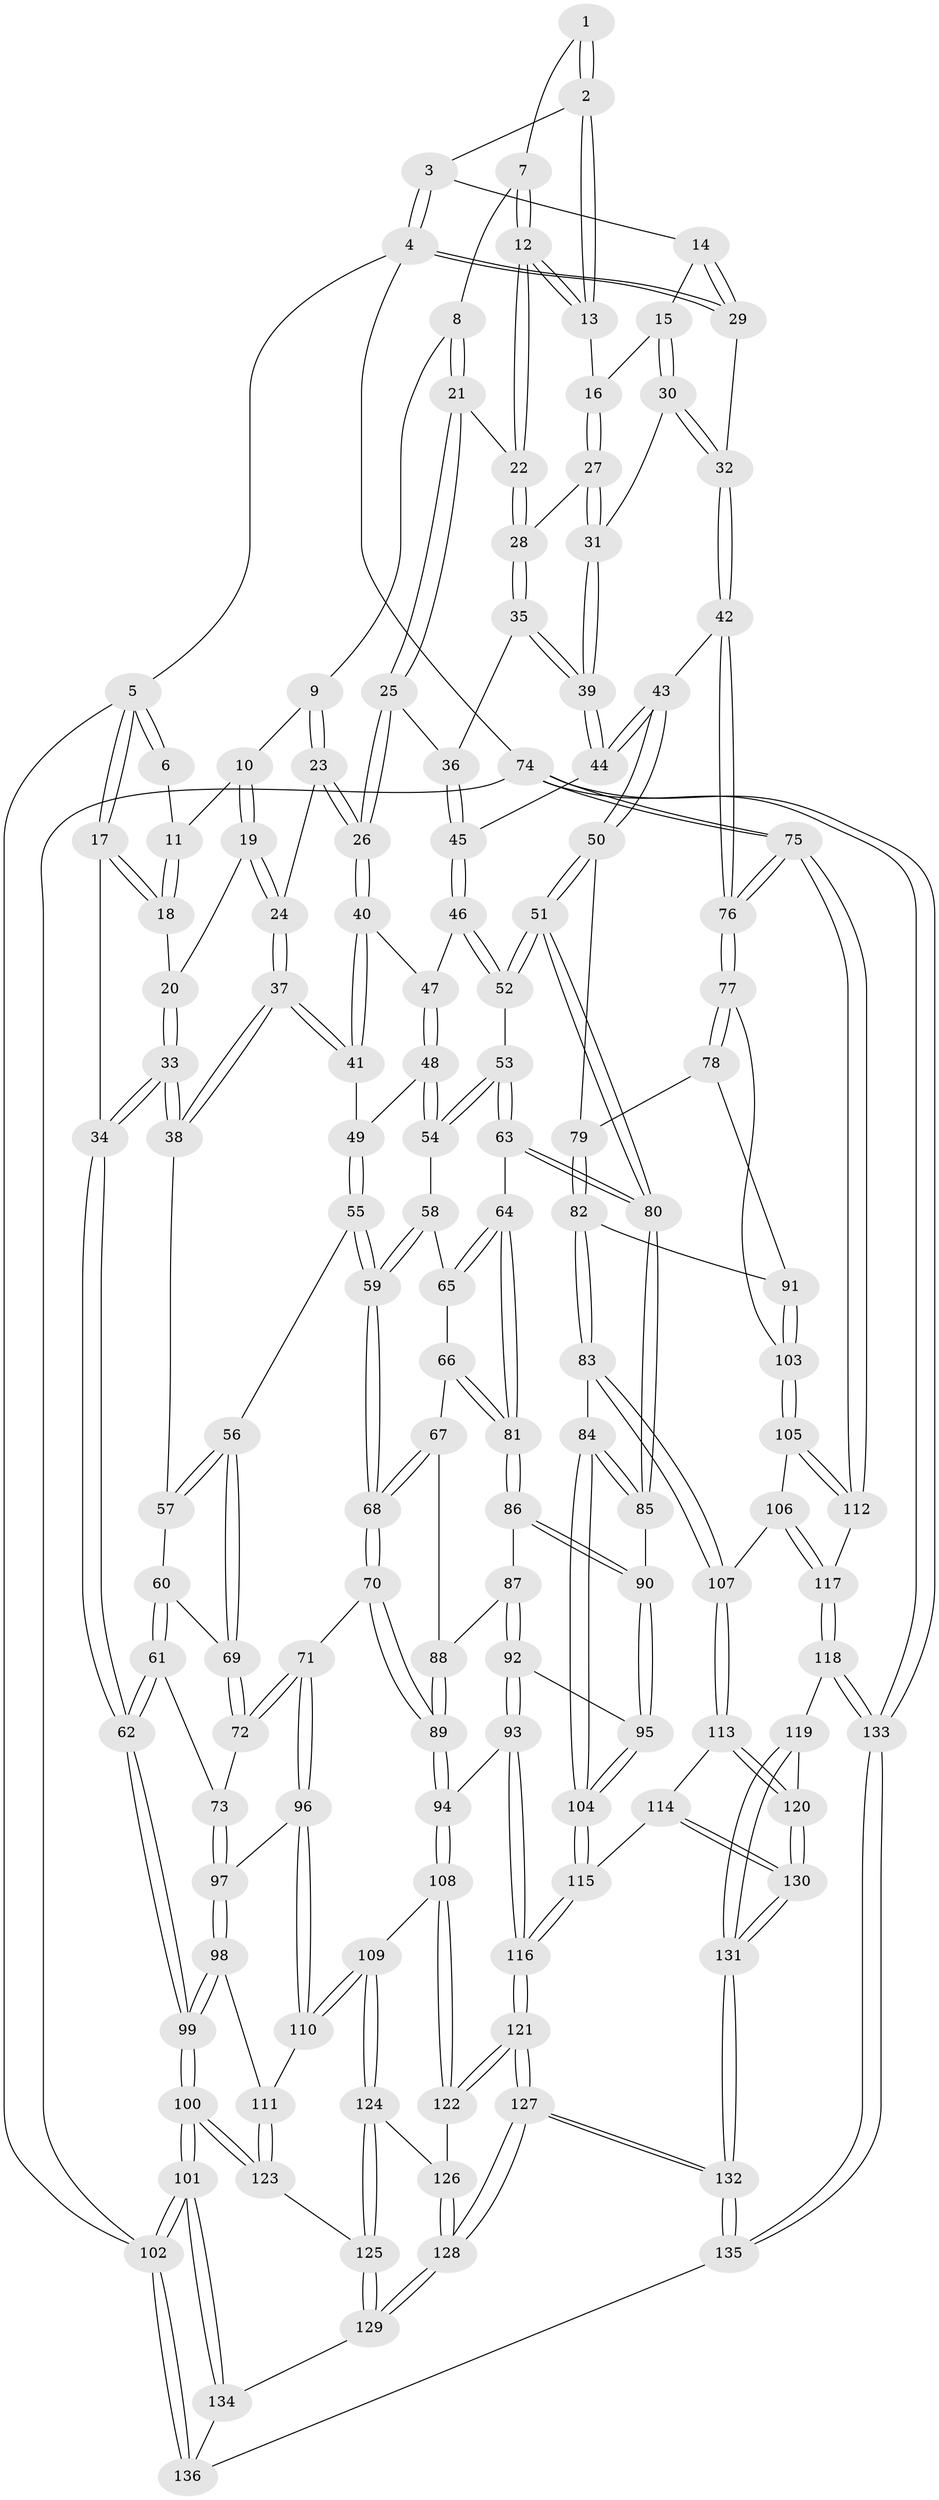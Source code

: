 // coarse degree distribution, {2: 0.07142857142857142, 4: 0.30952380952380953, 3: 0.47619047619047616, 6: 0.047619047619047616, 5: 0.09523809523809523}
// Generated by graph-tools (version 1.1) at 2025/54/03/04/25 22:54:46]
// undirected, 136 vertices, 337 edges
graph export_dot {
  node [color=gray90,style=filled];
  1 [pos="+0.3774399910283164+0"];
  2 [pos="+0.8034841608824922+0"];
  3 [pos="+0.9711350271349657+0"];
  4 [pos="+1+0"];
  5 [pos="+0+0"];
  6 [pos="+0.20090594463691658+0"];
  7 [pos="+0.37761971783171216+0"];
  8 [pos="+0.379446822537785+0"];
  9 [pos="+0.2668744731861257+0.0711974424717204"];
  10 [pos="+0.2054535437276998+0.07483436197453798"];
  11 [pos="+0.18846730518239843+0.06910119950318745"];
  12 [pos="+0.6311698605621755+0.09321702584210764"];
  13 [pos="+0.6947384737317358+0.025889401130145248"];
  14 [pos="+0.8152142655858682+0.13275574450526262"];
  15 [pos="+0.8028437713292981+0.13645367130817382"];
  16 [pos="+0.7581652328167101+0.11352736370147222"];
  17 [pos="+0+0"];
  18 [pos="+0.09492207579088519+0.06542348597058972"];
  19 [pos="+0.17736065584520463+0.18058772129715514"];
  20 [pos="+0.13585974119659408+0.17010048694165186"];
  21 [pos="+0.4299220752211882+0.046672882036643513"];
  22 [pos="+0.612568030866849+0.11471715649846288"];
  23 [pos="+0.27480576504338455+0.21089341803334774"];
  24 [pos="+0.2281220432981277+0.21706621355257072"];
  25 [pos="+0.41006801356220873+0.1688446212094355"];
  26 [pos="+0.3316304170980142+0.2406561068992995"];
  27 [pos="+0.7340745124529707+0.2226058939598778"];
  28 [pos="+0.6123751948727363+0.13000252236310467"];
  29 [pos="+1+0.17559636979703955"];
  30 [pos="+0.8027714089148004+0.20118230021195602"];
  31 [pos="+0.7460925435484717+0.24335309493951449"];
  32 [pos="+1+0.23912805558719558"];
  33 [pos="+0+0.3302757904886764"];
  34 [pos="+0+0.3496795266624109"];
  35 [pos="+0.5817160239778081+0.19853641777140604"];
  36 [pos="+0.5464463658430099+0.24552682850487606"];
  37 [pos="+0.13188690548940332+0.338007962180892"];
  38 [pos="+0.12726380374763907+0.33976844853730503"];
  39 [pos="+0.7421555618522206+0.29912804072481003"];
  40 [pos="+0.33188143856168506+0.2417578814242396"];
  41 [pos="+0.1851602669448914+0.34906694222573004"];
  42 [pos="+1+0.2486489390156981"];
  43 [pos="+0.8080317545353254+0.40200384884146717"];
  44 [pos="+0.7426049952971567+0.302611580861385"];
  45 [pos="+0.543594091313277+0.3151297397849025"];
  46 [pos="+0.543335802216608+0.3156675751246607"];
  47 [pos="+0.33783746364632217+0.26144452532479373"];
  48 [pos="+0.3356437917809644+0.3436967649717661"];
  49 [pos="+0.26877796636394147+0.3769261919007534"];
  50 [pos="+0.8027613100265933+0.412697915414241"];
  51 [pos="+0.7477279275704727+0.4476356008259511"];
  52 [pos="+0.5315831891078082+0.39392656227016326"];
  53 [pos="+0.4908061971483668+0.4411417967613698"];
  54 [pos="+0.35719522322055747+0.367527228427955"];
  55 [pos="+0.24650423307526717+0.46985514379233123"];
  56 [pos="+0.2393412624529255+0.4712023606371061"];
  57 [pos="+0.15357852639056127+0.3942672269506134"];
  58 [pos="+0.3191016120349933+0.4701008484044338"];
  59 [pos="+0.2608241590427831+0.4791732258940165"];
  60 [pos="+0.1539880471549822+0.4859299371161333"];
  61 [pos="+0.01795493675698962+0.5083185916799734"];
  62 [pos="+0+0.47698807093472606"];
  63 [pos="+0.48781997656162146+0.465058143892908"];
  64 [pos="+0.4872414425611004+0.46652744933132384"];
  65 [pos="+0.3282912393470179+0.47652413800914317"];
  66 [pos="+0.3467500981688892+0.5367632696717811"];
  67 [pos="+0.33756419015926603+0.5516341141080184"];
  68 [pos="+0.29825914315737195+0.5909742047062274"];
  69 [pos="+0.1924710979270763+0.5034939248845681"];
  70 [pos="+0.29022595665803635+0.6215613251838181"];
  71 [pos="+0.2566926105178145+0.6217798136871222"];
  72 [pos="+0.1911499717971849+0.5156486330615078"];
  73 [pos="+0.14030976657726413+0.5770194394495058"];
  74 [pos="+1+1"];
  75 [pos="+1+0.7490140801944245"];
  76 [pos="+1+0.6159928490758664"];
  77 [pos="+1+0.6013516067864253"];
  78 [pos="+0.9103811125167149+0.5452362051103765"];
  79 [pos="+0.8306171252600243+0.46629548432500817"];
  80 [pos="+0.6934861509155034+0.5534576273208432"];
  81 [pos="+0.48652941536463096+0.46990959564303497"];
  82 [pos="+0.825234582013184+0.6208294270913107"];
  83 [pos="+0.7718504429825725+0.6574962504050166"];
  84 [pos="+0.7011563519777392+0.60768126483131"];
  85 [pos="+0.6905495710730479+0.5745940349634858"];
  86 [pos="+0.486586501748773+0.471690709234721"];
  87 [pos="+0.47536700762014994+0.5283563316410563"];
  88 [pos="+0.40141124055235955+0.5687692077336371"];
  89 [pos="+0.33581794590507175+0.6701514709846929"];
  90 [pos="+0.5937480558218592+0.590817172841348"];
  91 [pos="+0.8505604947814653+0.6221715747176453"];
  92 [pos="+0.4810939454631119+0.6791169289409427"];
  93 [pos="+0.46170053567695035+0.688467654170125"];
  94 [pos="+0.3526606881720335+0.6945785072942035"];
  95 [pos="+0.5157298380330471+0.6869215740407282"];
  96 [pos="+0.17564588225846003+0.6488497919751809"];
  97 [pos="+0.17198471455625403+0.6485225855681171"];
  98 [pos="+0.05743725765356483+0.7166526722827781"];
  99 [pos="+0+0.770356868395167"];
  100 [pos="+0+1"];
  101 [pos="+0+1"];
  102 [pos="+0+1"];
  103 [pos="+0.8925730241725971+0.6436023206217594"];
  104 [pos="+0.5979034569445789+0.7408065136678796"];
  105 [pos="+0.8775195392812162+0.7254047151345883"];
  106 [pos="+0.7990404282449739+0.7240457133364153"];
  107 [pos="+0.7853478070494346+0.7172078368308451"];
  108 [pos="+0.3264225589211554+0.7506861881195412"];
  109 [pos="+0.2672468008792349+0.7880017303550129"];
  110 [pos="+0.22753841559118498+0.7719582152144366"];
  111 [pos="+0.18145998814486244+0.7795284610543834"];
  112 [pos="+0.9689206151418672+0.7811963249592792"];
  113 [pos="+0.6994072161590155+0.795079600544038"];
  114 [pos="+0.6403108759353712+0.801585859949168"];
  115 [pos="+0.6112497954491879+0.7705014743170875"];
  116 [pos="+0.45874058501779935+0.8605255620430385"];
  117 [pos="+0.8516257091641145+0.8779840610273767"];
  118 [pos="+0.8446081958333728+0.8903347835394221"];
  119 [pos="+0.8102216662265778+0.8852799034071953"];
  120 [pos="+0.7818615338388467+0.8673231804932487"];
  121 [pos="+0.45184135653224994+0.8739106080222844"];
  122 [pos="+0.38293285774451924+0.8374979945460302"];
  123 [pos="+0.1277915548323263+0.8890731323037"];
  124 [pos="+0.25697890358655506+0.8449259096963201"];
  125 [pos="+0.2439874657766431+0.8762327834805586"];
  126 [pos="+0.3453263703787153+0.8708860070056612"];
  127 [pos="+0.49685623778911503+1"];
  128 [pos="+0.3262925135560227+0.9379807451263517"];
  129 [pos="+0.26539433054266365+0.918261179736822"];
  130 [pos="+0.6183228685191942+0.9383043847479294"];
  131 [pos="+0.5931751870232443+1"];
  132 [pos="+0.5358435029227371+1"];
  133 [pos="+1+1"];
  134 [pos="+0.26081087434494854+0.9270203274105309"];
  135 [pos="+0.5362020606722511+1"];
  136 [pos="+0.2310297562294783+1"];
  1 -- 2;
  1 -- 2;
  1 -- 7;
  2 -- 3;
  2 -- 13;
  2 -- 13;
  3 -- 4;
  3 -- 4;
  3 -- 14;
  4 -- 5;
  4 -- 29;
  4 -- 29;
  4 -- 74;
  5 -- 6;
  5 -- 6;
  5 -- 17;
  5 -- 17;
  5 -- 102;
  6 -- 11;
  7 -- 8;
  7 -- 12;
  7 -- 12;
  8 -- 9;
  8 -- 21;
  8 -- 21;
  9 -- 10;
  9 -- 23;
  9 -- 23;
  10 -- 11;
  10 -- 19;
  10 -- 19;
  11 -- 18;
  11 -- 18;
  12 -- 13;
  12 -- 13;
  12 -- 22;
  12 -- 22;
  13 -- 16;
  14 -- 15;
  14 -- 29;
  14 -- 29;
  15 -- 16;
  15 -- 30;
  15 -- 30;
  16 -- 27;
  16 -- 27;
  17 -- 18;
  17 -- 18;
  17 -- 34;
  18 -- 20;
  19 -- 20;
  19 -- 24;
  19 -- 24;
  20 -- 33;
  20 -- 33;
  21 -- 22;
  21 -- 25;
  21 -- 25;
  22 -- 28;
  22 -- 28;
  23 -- 24;
  23 -- 26;
  23 -- 26;
  24 -- 37;
  24 -- 37;
  25 -- 26;
  25 -- 26;
  25 -- 36;
  26 -- 40;
  26 -- 40;
  27 -- 28;
  27 -- 31;
  27 -- 31;
  28 -- 35;
  28 -- 35;
  29 -- 32;
  30 -- 31;
  30 -- 32;
  30 -- 32;
  31 -- 39;
  31 -- 39;
  32 -- 42;
  32 -- 42;
  33 -- 34;
  33 -- 34;
  33 -- 38;
  33 -- 38;
  34 -- 62;
  34 -- 62;
  35 -- 36;
  35 -- 39;
  35 -- 39;
  36 -- 45;
  36 -- 45;
  37 -- 38;
  37 -- 38;
  37 -- 41;
  37 -- 41;
  38 -- 57;
  39 -- 44;
  39 -- 44;
  40 -- 41;
  40 -- 41;
  40 -- 47;
  41 -- 49;
  42 -- 43;
  42 -- 76;
  42 -- 76;
  43 -- 44;
  43 -- 44;
  43 -- 50;
  43 -- 50;
  44 -- 45;
  45 -- 46;
  45 -- 46;
  46 -- 47;
  46 -- 52;
  46 -- 52;
  47 -- 48;
  47 -- 48;
  48 -- 49;
  48 -- 54;
  48 -- 54;
  49 -- 55;
  49 -- 55;
  50 -- 51;
  50 -- 51;
  50 -- 79;
  51 -- 52;
  51 -- 52;
  51 -- 80;
  51 -- 80;
  52 -- 53;
  53 -- 54;
  53 -- 54;
  53 -- 63;
  53 -- 63;
  54 -- 58;
  55 -- 56;
  55 -- 59;
  55 -- 59;
  56 -- 57;
  56 -- 57;
  56 -- 69;
  56 -- 69;
  57 -- 60;
  58 -- 59;
  58 -- 59;
  58 -- 65;
  59 -- 68;
  59 -- 68;
  60 -- 61;
  60 -- 61;
  60 -- 69;
  61 -- 62;
  61 -- 62;
  61 -- 73;
  62 -- 99;
  62 -- 99;
  63 -- 64;
  63 -- 80;
  63 -- 80;
  64 -- 65;
  64 -- 65;
  64 -- 81;
  64 -- 81;
  65 -- 66;
  66 -- 67;
  66 -- 81;
  66 -- 81;
  67 -- 68;
  67 -- 68;
  67 -- 88;
  68 -- 70;
  68 -- 70;
  69 -- 72;
  69 -- 72;
  70 -- 71;
  70 -- 89;
  70 -- 89;
  71 -- 72;
  71 -- 72;
  71 -- 96;
  71 -- 96;
  72 -- 73;
  73 -- 97;
  73 -- 97;
  74 -- 75;
  74 -- 75;
  74 -- 133;
  74 -- 133;
  74 -- 102;
  75 -- 76;
  75 -- 76;
  75 -- 112;
  75 -- 112;
  76 -- 77;
  76 -- 77;
  77 -- 78;
  77 -- 78;
  77 -- 103;
  78 -- 79;
  78 -- 91;
  79 -- 82;
  79 -- 82;
  80 -- 85;
  80 -- 85;
  81 -- 86;
  81 -- 86;
  82 -- 83;
  82 -- 83;
  82 -- 91;
  83 -- 84;
  83 -- 107;
  83 -- 107;
  84 -- 85;
  84 -- 85;
  84 -- 104;
  84 -- 104;
  85 -- 90;
  86 -- 87;
  86 -- 90;
  86 -- 90;
  87 -- 88;
  87 -- 92;
  87 -- 92;
  88 -- 89;
  88 -- 89;
  89 -- 94;
  89 -- 94;
  90 -- 95;
  90 -- 95;
  91 -- 103;
  91 -- 103;
  92 -- 93;
  92 -- 93;
  92 -- 95;
  93 -- 94;
  93 -- 116;
  93 -- 116;
  94 -- 108;
  94 -- 108;
  95 -- 104;
  95 -- 104;
  96 -- 97;
  96 -- 110;
  96 -- 110;
  97 -- 98;
  97 -- 98;
  98 -- 99;
  98 -- 99;
  98 -- 111;
  99 -- 100;
  99 -- 100;
  100 -- 101;
  100 -- 101;
  100 -- 123;
  100 -- 123;
  101 -- 102;
  101 -- 102;
  101 -- 134;
  101 -- 134;
  102 -- 136;
  102 -- 136;
  103 -- 105;
  103 -- 105;
  104 -- 115;
  104 -- 115;
  105 -- 106;
  105 -- 112;
  105 -- 112;
  106 -- 107;
  106 -- 117;
  106 -- 117;
  107 -- 113;
  107 -- 113;
  108 -- 109;
  108 -- 122;
  108 -- 122;
  109 -- 110;
  109 -- 110;
  109 -- 124;
  109 -- 124;
  110 -- 111;
  111 -- 123;
  111 -- 123;
  112 -- 117;
  113 -- 114;
  113 -- 120;
  113 -- 120;
  114 -- 115;
  114 -- 130;
  114 -- 130;
  115 -- 116;
  115 -- 116;
  116 -- 121;
  116 -- 121;
  117 -- 118;
  117 -- 118;
  118 -- 119;
  118 -- 133;
  118 -- 133;
  119 -- 120;
  119 -- 131;
  119 -- 131;
  120 -- 130;
  120 -- 130;
  121 -- 122;
  121 -- 122;
  121 -- 127;
  121 -- 127;
  122 -- 126;
  123 -- 125;
  124 -- 125;
  124 -- 125;
  124 -- 126;
  125 -- 129;
  125 -- 129;
  126 -- 128;
  126 -- 128;
  127 -- 128;
  127 -- 128;
  127 -- 132;
  127 -- 132;
  128 -- 129;
  128 -- 129;
  129 -- 134;
  130 -- 131;
  130 -- 131;
  131 -- 132;
  131 -- 132;
  132 -- 135;
  132 -- 135;
  133 -- 135;
  133 -- 135;
  134 -- 136;
  135 -- 136;
}

